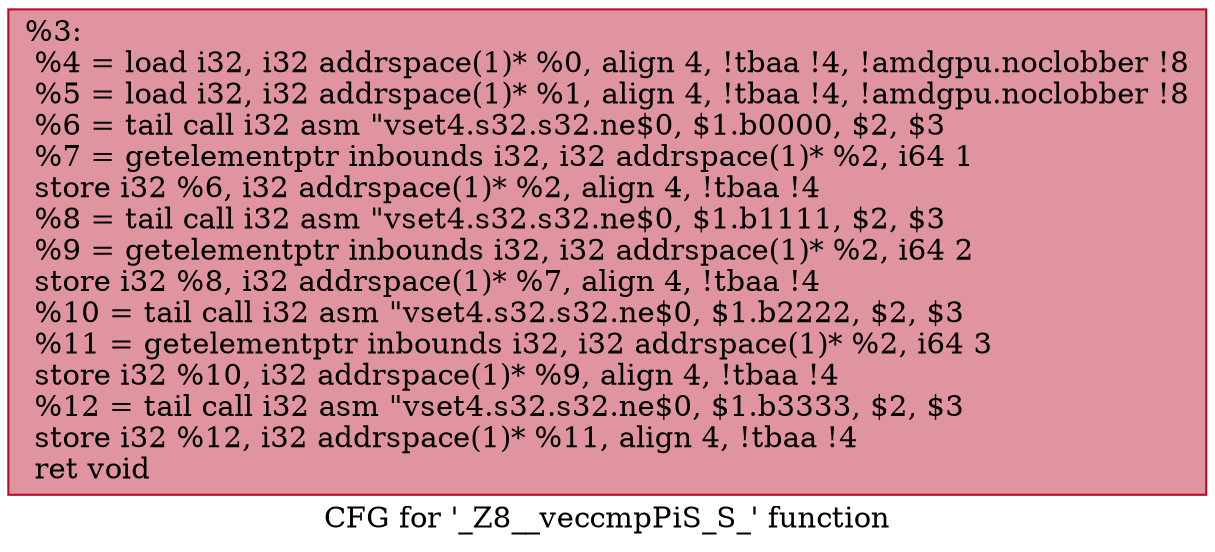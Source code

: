 digraph "CFG for '_Z8__veccmpPiS_S_' function" {
	label="CFG for '_Z8__veccmpPiS_S_' function";

	Node0x4ef5e70 [shape=record,color="#b70d28ff", style=filled, fillcolor="#b70d2870",label="{%3:\l  %4 = load i32, i32 addrspace(1)* %0, align 4, !tbaa !4, !amdgpu.noclobber !8\l  %5 = load i32, i32 addrspace(1)* %1, align 4, !tbaa !4, !amdgpu.noclobber !8\l  %6 = tail call i32 asm \"vset4.s32.s32.ne$0, $1.b0000, $2, $3\l  %7 = getelementptr inbounds i32, i32 addrspace(1)* %2, i64 1\l  store i32 %6, i32 addrspace(1)* %2, align 4, !tbaa !4\l  %8 = tail call i32 asm \"vset4.s32.s32.ne$0, $1.b1111, $2, $3\l  %9 = getelementptr inbounds i32, i32 addrspace(1)* %2, i64 2\l  store i32 %8, i32 addrspace(1)* %7, align 4, !tbaa !4\l  %10 = tail call i32 asm \"vset4.s32.s32.ne$0, $1.b2222, $2, $3\l  %11 = getelementptr inbounds i32, i32 addrspace(1)* %2, i64 3\l  store i32 %10, i32 addrspace(1)* %9, align 4, !tbaa !4\l  %12 = tail call i32 asm \"vset4.s32.s32.ne$0, $1.b3333, $2, $3\l  store i32 %12, i32 addrspace(1)* %11, align 4, !tbaa !4\l  ret void\l}"];
}
